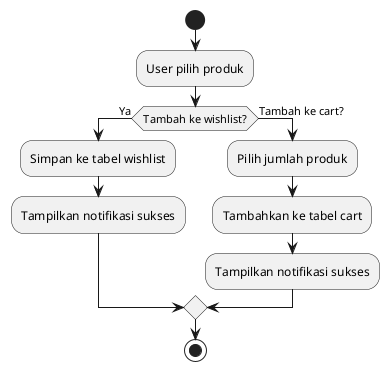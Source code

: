 @startuml UC_WishlistCart

start
:User pilih produk;
if (Tambah ke wishlist?) then (Ya)
    :Simpan ke tabel wishlist;
    :Tampilkan notifikasi sukses;
else (Tambah ke cart?)
    :Pilih jumlah produk;
    :Tambahkan ke tabel cart;
    :Tampilkan notifikasi sukses;
endif
stop

@enduml
